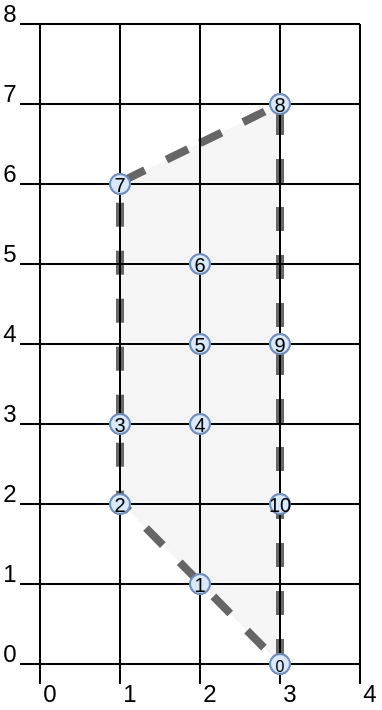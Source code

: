 <mxfile version="15.8.7" type="device" pages="2"><diagram id="zgD4GpR3XnJzAmyADKvY" name="Page-1"><mxGraphModel dx="1106" dy="737" grid="1" gridSize="10" guides="1" tooltips="1" connect="1" arrows="1" fold="1" page="1" pageScale="1" pageWidth="850" pageHeight="1100" math="0" shadow="0"><root><mxCell id="0"/><mxCell id="1" parent="0"/><mxCell id="wBWVjJHp3nJbW0tYY8ss-43" value="" style="group" parent="1" vertex="1" connectable="0"><mxGeometry x="40" y="40" width="190" height="350" as="geometry"/></mxCell><mxCell id="wBWVjJHp3nJbW0tYY8ss-40" value="" style="verticalLabelPosition=bottom;verticalAlign=top;html=1;shape=mxgraph.basic.polygon;polyCoords=[[0.5,0.07],[1,0],[1,0.25],[1,0.75],[1,1],[0,0.71],[0,0.71],[0,0.14]];polyline=0;fillColor=#f5f5f5;strokeColor=#666666;dashed=1;strokeWidth=4;shadow=0;sketch=0;perimeterSpacing=0;fontColor=#333333;" parent="wBWVjJHp3nJbW0tYY8ss-43" vertex="1"><mxGeometry x="60" y="50" width="80" height="280" as="geometry"/></mxCell><mxCell id="wBWVjJHp3nJbW0tYY8ss-2" value="" style="endArrow=none;html=1;rounded=0;" parent="wBWVjJHp3nJbW0tYY8ss-43" edge="1"><mxGeometry width="50" height="50" relative="1" as="geometry"><mxPoint x="180" y="330" as="sourcePoint"/><mxPoint x="10" y="330" as="targetPoint"/></mxGeometry></mxCell><mxCell id="wBWVjJHp3nJbW0tYY8ss-3" value="" style="endArrow=none;html=1;rounded=0;" parent="wBWVjJHp3nJbW0tYY8ss-43" edge="1"><mxGeometry width="50" height="50" relative="1" as="geometry"><mxPoint x="20" y="10" as="sourcePoint"/><mxPoint x="20" y="340" as="targetPoint"/></mxGeometry></mxCell><mxCell id="wBWVjJHp3nJbW0tYY8ss-4" value="" style="endArrow=none;html=1;rounded=0;" parent="wBWVjJHp3nJbW0tYY8ss-43" edge="1"><mxGeometry width="50" height="50" relative="1" as="geometry"><mxPoint x="100" y="10" as="sourcePoint"/><mxPoint x="100" y="340" as="targetPoint"/></mxGeometry></mxCell><mxCell id="wBWVjJHp3nJbW0tYY8ss-5" value="" style="endArrow=none;html=1;rounded=0;" parent="wBWVjJHp3nJbW0tYY8ss-43" edge="1"><mxGeometry width="50" height="50" relative="1" as="geometry"><mxPoint x="140" y="10" as="sourcePoint"/><mxPoint x="140" y="340" as="targetPoint"/></mxGeometry></mxCell><mxCell id="wBWVjJHp3nJbW0tYY8ss-6" value="" style="endArrow=none;html=1;rounded=0;" parent="wBWVjJHp3nJbW0tYY8ss-43" edge="1"><mxGeometry width="50" height="50" relative="1" as="geometry"><mxPoint x="180" y="10" as="sourcePoint"/><mxPoint x="180" y="340" as="targetPoint"/></mxGeometry></mxCell><mxCell id="wBWVjJHp3nJbW0tYY8ss-7" value="" style="endArrow=none;html=1;rounded=0;" parent="wBWVjJHp3nJbW0tYY8ss-43" edge="1"><mxGeometry width="50" height="50" relative="1" as="geometry"><mxPoint x="60" y="10" as="sourcePoint"/><mxPoint x="60" y="340" as="targetPoint"/></mxGeometry></mxCell><mxCell id="wBWVjJHp3nJbW0tYY8ss-8" value="" style="endArrow=none;html=1;rounded=0;" parent="wBWVjJHp3nJbW0tYY8ss-43" edge="1"><mxGeometry width="50" height="50" relative="1" as="geometry"><mxPoint x="180" y="290" as="sourcePoint"/><mxPoint x="10" y="290" as="targetPoint"/></mxGeometry></mxCell><mxCell id="wBWVjJHp3nJbW0tYY8ss-9" value="" style="endArrow=none;html=1;rounded=0;" parent="wBWVjJHp3nJbW0tYY8ss-43" edge="1"><mxGeometry width="50" height="50" relative="1" as="geometry"><mxPoint x="180" y="250" as="sourcePoint"/><mxPoint x="10" y="250" as="targetPoint"/></mxGeometry></mxCell><mxCell id="wBWVjJHp3nJbW0tYY8ss-10" value="" style="endArrow=none;html=1;rounded=0;" parent="wBWVjJHp3nJbW0tYY8ss-43" edge="1"><mxGeometry width="50" height="50" relative="1" as="geometry"><mxPoint x="180" y="210" as="sourcePoint"/><mxPoint x="10" y="210" as="targetPoint"/></mxGeometry></mxCell><mxCell id="wBWVjJHp3nJbW0tYY8ss-11" value="" style="endArrow=none;html=1;rounded=0;" parent="wBWVjJHp3nJbW0tYY8ss-43" edge="1"><mxGeometry width="50" height="50" relative="1" as="geometry"><mxPoint x="180" y="170" as="sourcePoint"/><mxPoint x="10" y="170" as="targetPoint"/></mxGeometry></mxCell><mxCell id="wBWVjJHp3nJbW0tYY8ss-12" value="" style="endArrow=none;html=1;rounded=0;" parent="wBWVjJHp3nJbW0tYY8ss-43" edge="1"><mxGeometry width="50" height="50" relative="1" as="geometry"><mxPoint x="180" y="130" as="sourcePoint"/><mxPoint x="10" y="130" as="targetPoint"/></mxGeometry></mxCell><mxCell id="wBWVjJHp3nJbW0tYY8ss-13" value="" style="endArrow=none;html=1;rounded=0;" parent="wBWVjJHp3nJbW0tYY8ss-43" edge="1"><mxGeometry width="50" height="50" relative="1" as="geometry"><mxPoint x="180" y="90" as="sourcePoint"/><mxPoint x="10" y="90" as="targetPoint"/></mxGeometry></mxCell><mxCell id="wBWVjJHp3nJbW0tYY8ss-14" value="" style="endArrow=none;html=1;rounded=0;" parent="wBWVjJHp3nJbW0tYY8ss-43" edge="1"><mxGeometry width="50" height="50" relative="1" as="geometry"><mxPoint x="180" y="50" as="sourcePoint"/><mxPoint x="10" y="50" as="targetPoint"/></mxGeometry></mxCell><mxCell id="wBWVjJHp3nJbW0tYY8ss-15" value="" style="endArrow=none;html=1;rounded=0;" parent="wBWVjJHp3nJbW0tYY8ss-43" edge="1"><mxGeometry width="50" height="50" relative="1" as="geometry"><mxPoint x="180" y="10" as="sourcePoint"/><mxPoint x="10" y="10" as="targetPoint"/></mxGeometry></mxCell><mxCell id="wBWVjJHp3nJbW0tYY8ss-16" value="0" style="text;html=1;strokeColor=none;fillColor=none;align=center;verticalAlign=middle;whiteSpace=wrap;rounded=0;" parent="wBWVjJHp3nJbW0tYY8ss-43" vertex="1"><mxGeometry y="320" width="10" height="10" as="geometry"/></mxCell><mxCell id="wBWVjJHp3nJbW0tYY8ss-17" value="1" style="text;html=1;strokeColor=none;fillColor=none;align=center;verticalAlign=middle;whiteSpace=wrap;rounded=0;" parent="wBWVjJHp3nJbW0tYY8ss-43" vertex="1"><mxGeometry y="280" width="10" height="10" as="geometry"/></mxCell><mxCell id="wBWVjJHp3nJbW0tYY8ss-18" value="2" style="text;html=1;strokeColor=none;fillColor=none;align=center;verticalAlign=middle;whiteSpace=wrap;rounded=0;" parent="wBWVjJHp3nJbW0tYY8ss-43" vertex="1"><mxGeometry y="240" width="10" height="10" as="geometry"/></mxCell><mxCell id="wBWVjJHp3nJbW0tYY8ss-19" value="3" style="text;html=1;strokeColor=none;fillColor=none;align=center;verticalAlign=middle;whiteSpace=wrap;rounded=0;" parent="wBWVjJHp3nJbW0tYY8ss-43" vertex="1"><mxGeometry y="200" width="10" height="10" as="geometry"/></mxCell><mxCell id="wBWVjJHp3nJbW0tYY8ss-20" value="4" style="text;html=1;strokeColor=none;fillColor=none;align=center;verticalAlign=middle;whiteSpace=wrap;rounded=0;" parent="wBWVjJHp3nJbW0tYY8ss-43" vertex="1"><mxGeometry y="160" width="10" height="10" as="geometry"/></mxCell><mxCell id="wBWVjJHp3nJbW0tYY8ss-21" value="5" style="text;html=1;strokeColor=none;fillColor=none;align=center;verticalAlign=middle;whiteSpace=wrap;rounded=0;" parent="wBWVjJHp3nJbW0tYY8ss-43" vertex="1"><mxGeometry y="120" width="10" height="10" as="geometry"/></mxCell><mxCell id="wBWVjJHp3nJbW0tYY8ss-22" value="6" style="text;html=1;strokeColor=none;fillColor=none;align=center;verticalAlign=middle;whiteSpace=wrap;rounded=0;" parent="wBWVjJHp3nJbW0tYY8ss-43" vertex="1"><mxGeometry y="80" width="10" height="10" as="geometry"/></mxCell><mxCell id="wBWVjJHp3nJbW0tYY8ss-23" value="7" style="text;html=1;strokeColor=none;fillColor=none;align=center;verticalAlign=middle;whiteSpace=wrap;rounded=0;" parent="wBWVjJHp3nJbW0tYY8ss-43" vertex="1"><mxGeometry y="40" width="10" height="10" as="geometry"/></mxCell><mxCell id="wBWVjJHp3nJbW0tYY8ss-24" value="8" style="text;html=1;strokeColor=none;fillColor=none;align=center;verticalAlign=middle;whiteSpace=wrap;rounded=0;" parent="wBWVjJHp3nJbW0tYY8ss-43" vertex="1"><mxGeometry width="10" height="10" as="geometry"/></mxCell><mxCell id="wBWVjJHp3nJbW0tYY8ss-25" value="0" style="text;html=1;strokeColor=none;fillColor=none;align=center;verticalAlign=middle;whiteSpace=wrap;rounded=0;" parent="wBWVjJHp3nJbW0tYY8ss-43" vertex="1"><mxGeometry x="20" y="340" width="10" height="10" as="geometry"/></mxCell><mxCell id="wBWVjJHp3nJbW0tYY8ss-26" value="1" style="text;html=1;strokeColor=none;fillColor=none;align=center;verticalAlign=middle;whiteSpace=wrap;rounded=0;" parent="wBWVjJHp3nJbW0tYY8ss-43" vertex="1"><mxGeometry x="60" y="340" width="10" height="10" as="geometry"/></mxCell><mxCell id="wBWVjJHp3nJbW0tYY8ss-27" value="2" style="text;html=1;strokeColor=none;fillColor=none;align=center;verticalAlign=middle;whiteSpace=wrap;rounded=0;" parent="wBWVjJHp3nJbW0tYY8ss-43" vertex="1"><mxGeometry x="100" y="340" width="10" height="10" as="geometry"/></mxCell><mxCell id="wBWVjJHp3nJbW0tYY8ss-28" value="3" style="text;html=1;strokeColor=none;fillColor=none;align=center;verticalAlign=middle;whiteSpace=wrap;rounded=0;" parent="wBWVjJHp3nJbW0tYY8ss-43" vertex="1"><mxGeometry x="140" y="340" width="10" height="10" as="geometry"/></mxCell><mxCell id="wBWVjJHp3nJbW0tYY8ss-29" value="4" style="text;html=1;strokeColor=none;fillColor=none;align=center;verticalAlign=middle;whiteSpace=wrap;rounded=0;" parent="wBWVjJHp3nJbW0tYY8ss-43" vertex="1"><mxGeometry x="180" y="340" width="10" height="10" as="geometry"/></mxCell><mxCell id="wBWVjJHp3nJbW0tYY8ss-33" value="&lt;font style=&quot;font-size: 10px&quot;&gt;7&lt;/font&gt;" style="ellipse;whiteSpace=wrap;html=1;aspect=fixed;fillColor=#dae8fc;strokeColor=#6c8ebf;" parent="wBWVjJHp3nJbW0tYY8ss-43" vertex="1"><mxGeometry x="55" y="85" width="10" height="10" as="geometry"/></mxCell><mxCell id="wBWVjJHp3nJbW0tYY8ss-37" value="&lt;font style=&quot;font-size: 10px&quot;&gt;8&lt;/font&gt;" style="ellipse;whiteSpace=wrap;html=1;aspect=fixed;fillColor=#dae8fc;strokeColor=#6c8ebf;" parent="wBWVjJHp3nJbW0tYY8ss-43" vertex="1"><mxGeometry x="135" y="45" width="10" height="10" as="geometry"/></mxCell><mxCell id="wBWVjJHp3nJbW0tYY8ss-36" value="&lt;font style=&quot;font-size: 10px&quot;&gt;6&lt;/font&gt;" style="ellipse;whiteSpace=wrap;html=1;aspect=fixed;fillColor=#dae8fc;strokeColor=#6c8ebf;" parent="wBWVjJHp3nJbW0tYY8ss-43" vertex="1"><mxGeometry x="95" y="125" width="10" height="10" as="geometry"/></mxCell><mxCell id="wBWVjJHp3nJbW0tYY8ss-35" value="&lt;font style=&quot;font-size: 10px&quot;&gt;5&lt;/font&gt;" style="ellipse;whiteSpace=wrap;html=1;aspect=fixed;fillColor=#dae8fc;strokeColor=#6c8ebf;" parent="wBWVjJHp3nJbW0tYY8ss-43" vertex="1"><mxGeometry x="95" y="165" width="10" height="10" as="geometry"/></mxCell><mxCell id="wBWVjJHp3nJbW0tYY8ss-34" value="&lt;font style=&quot;font-size: 10px&quot;&gt;4&lt;/font&gt;" style="ellipse;whiteSpace=wrap;html=1;aspect=fixed;fillColor=#dae8fc;strokeColor=#6c8ebf;" parent="wBWVjJHp3nJbW0tYY8ss-43" vertex="1"><mxGeometry x="95" y="205" width="10" height="10" as="geometry"/></mxCell><mxCell id="wBWVjJHp3nJbW0tYY8ss-30" value="&lt;font style=&quot;font-size: 10px&quot;&gt;2&lt;/font&gt;" style="ellipse;whiteSpace=wrap;html=1;aspect=fixed;fillColor=#dae8fc;strokeColor=#6c8ebf;" parent="wBWVjJHp3nJbW0tYY8ss-43" vertex="1"><mxGeometry x="55" y="245" width="10" height="10" as="geometry"/></mxCell><mxCell id="wBWVjJHp3nJbW0tYY8ss-44" value="&lt;font style=&quot;font-size: 10px&quot;&gt;9&lt;/font&gt;" style="ellipse;whiteSpace=wrap;html=1;aspect=fixed;fillColor=#dae8fc;strokeColor=#6c8ebf;" parent="1" vertex="1"><mxGeometry x="175" y="205" width="10" height="10" as="geometry"/></mxCell><mxCell id="wBWVjJHp3nJbW0tYY8ss-45" value="&lt;font style=&quot;font-size: 10px&quot;&gt;3&lt;/font&gt;" style="ellipse;whiteSpace=wrap;html=1;aspect=fixed;fillColor=#dae8fc;strokeColor=#6c8ebf;" parent="1" vertex="1"><mxGeometry x="95" y="245" width="10" height="10" as="geometry"/></mxCell><mxCell id="wBWVjJHp3nJbW0tYY8ss-46" value="&lt;font style=&quot;font-size: 10px&quot;&gt;10&lt;/font&gt;" style="ellipse;whiteSpace=wrap;html=1;aspect=fixed;fillColor=#dae8fc;strokeColor=#6c8ebf;" parent="1" vertex="1"><mxGeometry x="175" y="285" width="10" height="10" as="geometry"/></mxCell><mxCell id="wBWVjJHp3nJbW0tYY8ss-32" value="&lt;font style=&quot;font-size: 8px&quot;&gt;0&lt;/font&gt;" style="ellipse;whiteSpace=wrap;html=1;aspect=fixed;fillColor=#dae8fc;strokeColor=#6c8ebf;" parent="1" vertex="1"><mxGeometry x="175" y="365" width="10" height="10" as="geometry"/></mxCell><mxCell id="wBWVjJHp3nJbW0tYY8ss-47" value="&lt;font style=&quot;font-size: 10px&quot;&gt;1&lt;/font&gt;" style="ellipse;whiteSpace=wrap;html=1;aspect=fixed;fillColor=#dae8fc;strokeColor=#6c8ebf;" parent="1" vertex="1"><mxGeometry x="135" y="325" width="10" height="10" as="geometry"/></mxCell></root></mxGraphModel></diagram><diagram id="cxTe2wOza7KysfFigo_X" name="Page-2"><mxGraphModel dx="369" dy="246" grid="1" gridSize="10" guides="1" tooltips="1" connect="1" arrows="1" fold="1" page="1" pageScale="1" pageWidth="850" pageHeight="1100" math="0" shadow="0"><root><mxCell id="bdJenfu-udQZqcUDH8rQ-0"/><mxCell id="bdJenfu-udQZqcUDH8rQ-1" parent="bdJenfu-udQZqcUDH8rQ-0"/><mxCell id="f6-xK_4BjA1rw_frkdZl-51" value="" style="verticalLabelPosition=bottom;verticalAlign=top;html=1;shape=mxgraph.basic.polygon;polyCoords=[[0.46,0.12],[1,0],[1,0.46],[1,1],[0.83,0.92],[0.64,0.83],[0.45,0.74],[0.25,0.65]];polyline=0;fontSize=7;fillColor=#f5f5f5;strokeWidth=3;dashed=1;fontColor=#333333;strokeColor=#666666;" parent="bdJenfu-udQZqcUDH8rQ-1" vertex="1"><mxGeometry x="230" y="230" width="207.5" height="130" as="geometry"/></mxCell><mxCell id="f6-xK_4BjA1rw_frkdZl-1" value="&lt;font style=&quot;font-size: 8px&quot;&gt;0&lt;/font&gt;" style="ellipse;whiteSpace=wrap;html=1;aspect=fixed;fillColor=#dae8fc;strokeColor=#6c8ebf;" parent="bdJenfu-udQZqcUDH8rQ-1" vertex="1"><mxGeometry x="430" y="350" width="10" height="10" as="geometry"/></mxCell><mxCell id="f6-xK_4BjA1rw_frkdZl-2" value="&lt;font style=&quot;font-size: 8px&quot;&gt;3&lt;/font&gt;" style="ellipse;whiteSpace=wrap;html=1;aspect=fixed;fillColor=#dae8fc;strokeColor=#6c8ebf;" parent="bdJenfu-udQZqcUDH8rQ-1" vertex="1"><mxGeometry x="430" y="310" width="10" height="10" as="geometry"/></mxCell><mxCell id="f6-xK_4BjA1rw_frkdZl-3" value="&lt;font style=&quot;font-size: 8px&quot;&gt;6&lt;/font&gt;" style="ellipse;whiteSpace=wrap;html=1;aspect=fixed;fillColor=#dae8fc;strokeColor=#6c8ebf;" parent="bdJenfu-udQZqcUDH8rQ-1" vertex="1"><mxGeometry x="430" y="270" width="10" height="10" as="geometry"/></mxCell><mxCell id="f6-xK_4BjA1rw_frkdZl-4" value="&lt;font style=&quot;font-size: 8px&quot;&gt;9&lt;/font&gt;" style="ellipse;whiteSpace=wrap;html=1;aspect=fixed;fillColor=#dae8fc;strokeColor=#6c8ebf;" parent="bdJenfu-udQZqcUDH8rQ-1" vertex="1"><mxGeometry x="430" y="230" width="10" height="10" as="geometry"/></mxCell><mxCell id="f6-xK_4BjA1rw_frkdZl-6" value="&lt;font style=&quot;font-size: 8px&quot;&gt;2&lt;/font&gt;" style="ellipse;whiteSpace=wrap;html=1;aspect=fixed;fillColor=#dae8fc;strokeColor=#6c8ebf;" parent="bdJenfu-udQZqcUDH8rQ-1" vertex="1"><mxGeometry x="400" y="320" width="10" height="10" as="geometry"/></mxCell><mxCell id="f6-xK_4BjA1rw_frkdZl-7" value="&lt;font style=&quot;font-size: 8px&quot;&gt;5&lt;/font&gt;" style="ellipse;whiteSpace=wrap;html=1;aspect=fixed;fillColor=#dae8fc;strokeColor=#6c8ebf;" parent="bdJenfu-udQZqcUDH8rQ-1" vertex="1"><mxGeometry x="360" y="280" width="10" height="10" as="geometry"/></mxCell><mxCell id="f6-xK_4BjA1rw_frkdZl-8" value="&lt;font style=&quot;font-size: 8px&quot;&gt;8&lt;/font&gt;" style="ellipse;whiteSpace=wrap;html=1;aspect=fixed;fillColor=#dae8fc;strokeColor=#6c8ebf;" parent="bdJenfu-udQZqcUDH8rQ-1" vertex="1"><mxGeometry x="320" y="240" width="10" height="10" as="geometry"/></mxCell><mxCell id="f6-xK_4BjA1rw_frkdZl-9" value="&lt;font style=&quot;font-size: 8px&quot;&gt;1&lt;/font&gt;" style="ellipse;whiteSpace=wrap;html=1;aspect=fixed;fillColor=#dae8fc;strokeColor=#6c8ebf;" parent="bdJenfu-udQZqcUDH8rQ-1" vertex="1"><mxGeometry x="400" y="340" width="10" height="10" as="geometry"/></mxCell><mxCell id="f6-xK_4BjA1rw_frkdZl-10" value="&lt;font style=&quot;font-size: 8px&quot;&gt;4&lt;/font&gt;" style="ellipse;whiteSpace=wrap;html=1;aspect=fixed;fillColor=#dae8fc;strokeColor=#6c8ebf;" parent="bdJenfu-udQZqcUDH8rQ-1" vertex="1"><mxGeometry x="360" y="330" width="10" height="10" as="geometry"/></mxCell><mxCell id="f6-xK_4BjA1rw_frkdZl-11" value="&lt;font style=&quot;font-size: 8px&quot;&gt;7&lt;/font&gt;" style="ellipse;whiteSpace=wrap;html=1;aspect=fixed;fillColor=#dae8fc;strokeColor=#6c8ebf;" parent="bdJenfu-udQZqcUDH8rQ-1" vertex="1"><mxGeometry x="320" y="320" width="10" height="10" as="geometry"/></mxCell><mxCell id="f6-xK_4BjA1rw_frkdZl-12" value="&lt;font style=&quot;font-size: 8px&quot;&gt;10&lt;/font&gt;" style="ellipse;whiteSpace=wrap;html=1;aspect=fixed;fillColor=#dae8fc;strokeColor=#6c8ebf;" parent="bdJenfu-udQZqcUDH8rQ-1" vertex="1"><mxGeometry x="280" y="310" width="10" height="10" as="geometry"/></mxCell><mxCell id="f6-xK_4BjA1rw_frkdZl-14" value="0" style="rounded=0;whiteSpace=wrap;html=1;fontSize=7;strokeColor=none;fillColor=none;" parent="bdJenfu-udQZqcUDH8rQ-1" vertex="1"><mxGeometry x="280" y="360" width="10" height="10" as="geometry"/></mxCell><mxCell id="f6-xK_4BjA1rw_frkdZl-15" value="1" style="rounded=0;whiteSpace=wrap;html=1;fontSize=7;strokeColor=none;fillColor=none;" parent="bdJenfu-udQZqcUDH8rQ-1" vertex="1"><mxGeometry x="290" y="360" width="10" height="10" as="geometry"/></mxCell><mxCell id="f6-xK_4BjA1rw_frkdZl-16" value="2" style="rounded=0;whiteSpace=wrap;html=1;fontSize=7;strokeColor=none;fillColor=none;" parent="bdJenfu-udQZqcUDH8rQ-1" vertex="1"><mxGeometry x="300" y="360" width="10" height="10" as="geometry"/></mxCell><mxCell id="f6-xK_4BjA1rw_frkdZl-17" value="3" style="rounded=0;whiteSpace=wrap;html=1;fontSize=7;strokeColor=none;fillColor=none;" parent="bdJenfu-udQZqcUDH8rQ-1" vertex="1"><mxGeometry x="310" y="360" width="10" height="10" as="geometry"/></mxCell><mxCell id="f6-xK_4BjA1rw_frkdZl-18" value="4" style="rounded=0;whiteSpace=wrap;html=1;fontSize=7;strokeColor=none;fillColor=none;" parent="bdJenfu-udQZqcUDH8rQ-1" vertex="1"><mxGeometry x="320" y="360" width="10" height="10" as="geometry"/></mxCell><mxCell id="f6-xK_4BjA1rw_frkdZl-19" value="5" style="rounded=0;whiteSpace=wrap;html=1;fontSize=7;strokeColor=none;fillColor=none;" parent="bdJenfu-udQZqcUDH8rQ-1" vertex="1"><mxGeometry x="330" y="360" width="10" height="10" as="geometry"/></mxCell><mxCell id="f6-xK_4BjA1rw_frkdZl-20" value="6" style="rounded=0;whiteSpace=wrap;html=1;fontSize=7;strokeColor=none;fillColor=none;" parent="bdJenfu-udQZqcUDH8rQ-1" vertex="1"><mxGeometry x="340" y="360" width="10" height="10" as="geometry"/></mxCell><mxCell id="f6-xK_4BjA1rw_frkdZl-21" value="7" style="rounded=0;whiteSpace=wrap;html=1;fontSize=7;strokeColor=none;fillColor=none;" parent="bdJenfu-udQZqcUDH8rQ-1" vertex="1"><mxGeometry x="350" y="360" width="10" height="10" as="geometry"/></mxCell><mxCell id="f6-xK_4BjA1rw_frkdZl-22" value="8" style="rounded=0;whiteSpace=wrap;html=1;fontSize=7;strokeColor=none;fillColor=none;" parent="bdJenfu-udQZqcUDH8rQ-1" vertex="1"><mxGeometry x="360" y="360" width="10" height="10" as="geometry"/></mxCell><mxCell id="f6-xK_4BjA1rw_frkdZl-23" value="9" style="rounded=0;whiteSpace=wrap;html=1;fontSize=7;strokeColor=none;fillColor=none;" parent="bdJenfu-udQZqcUDH8rQ-1" vertex="1"><mxGeometry x="370" y="360" width="10" height="10" as="geometry"/></mxCell><mxCell id="f6-xK_4BjA1rw_frkdZl-24" value="10" style="rounded=0;whiteSpace=wrap;html=1;fontSize=7;strokeColor=none;fillColor=none;" parent="bdJenfu-udQZqcUDH8rQ-1" vertex="1"><mxGeometry x="380" y="360" width="10" height="10" as="geometry"/></mxCell><mxCell id="f6-xK_4BjA1rw_frkdZl-25" value="11" style="rounded=0;whiteSpace=wrap;html=1;fontSize=7;strokeColor=none;fillColor=none;" parent="bdJenfu-udQZqcUDH8rQ-1" vertex="1"><mxGeometry x="390" y="360" width="10" height="10" as="geometry"/></mxCell><mxCell id="f6-xK_4BjA1rw_frkdZl-26" value="12" style="rounded=0;whiteSpace=wrap;html=1;fontSize=7;strokeColor=none;fillColor=none;" parent="bdJenfu-udQZqcUDH8rQ-1" vertex="1"><mxGeometry x="400" y="360" width="10" height="10" as="geometry"/></mxCell><mxCell id="f6-xK_4BjA1rw_frkdZl-27" value="13" style="rounded=0;whiteSpace=wrap;html=1;fontSize=7;strokeColor=none;fillColor=none;" parent="bdJenfu-udQZqcUDH8rQ-1" vertex="1"><mxGeometry x="410" y="360" width="10" height="10" as="geometry"/></mxCell><mxCell id="f6-xK_4BjA1rw_frkdZl-28" value="14" style="rounded=0;whiteSpace=wrap;html=1;fontSize=7;strokeColor=none;fillColor=none;" parent="bdJenfu-udQZqcUDH8rQ-1" vertex="1"><mxGeometry x="420" y="360" width="10" height="10" as="geometry"/></mxCell><mxCell id="f6-xK_4BjA1rw_frkdZl-29" value="15" style="rounded=0;whiteSpace=wrap;html=1;fontSize=7;strokeColor=none;fillColor=none;" parent="bdJenfu-udQZqcUDH8rQ-1" vertex="1"><mxGeometry x="430" y="360" width="10" height="10" as="geometry"/></mxCell><mxCell id="f6-xK_4BjA1rw_frkdZl-30" value="0" style="rounded=0;whiteSpace=wrap;html=1;fontSize=7;strokeColor=none;fillColor=none;" parent="bdJenfu-udQZqcUDH8rQ-1" vertex="1"><mxGeometry x="440" y="350" width="10" height="10" as="geometry"/></mxCell><mxCell id="f6-xK_4BjA1rw_frkdZl-31" value="1" style="rounded=0;whiteSpace=wrap;html=1;fontSize=7;strokeColor=none;fillColor=none;" parent="bdJenfu-udQZqcUDH8rQ-1" vertex="1"><mxGeometry x="440" y="340" width="10" height="10" as="geometry"/></mxCell><mxCell id="f6-xK_4BjA1rw_frkdZl-32" value="2" style="rounded=0;whiteSpace=wrap;html=1;fontSize=7;strokeColor=none;fillColor=none;" parent="bdJenfu-udQZqcUDH8rQ-1" vertex="1"><mxGeometry x="440" y="330" width="10" height="10" as="geometry"/></mxCell><mxCell id="f6-xK_4BjA1rw_frkdZl-33" value="3" style="rounded=0;whiteSpace=wrap;html=1;fontSize=7;strokeColor=none;fillColor=none;" parent="bdJenfu-udQZqcUDH8rQ-1" vertex="1"><mxGeometry x="440" y="320" width="10" height="10" as="geometry"/></mxCell><mxCell id="f6-xK_4BjA1rw_frkdZl-34" value="4" style="rounded=0;whiteSpace=wrap;html=1;fontSize=7;strokeColor=none;fillColor=none;" parent="bdJenfu-udQZqcUDH8rQ-1" vertex="1"><mxGeometry x="440" y="310" width="10" height="10" as="geometry"/></mxCell><mxCell id="f6-xK_4BjA1rw_frkdZl-35" value="5" style="rounded=0;whiteSpace=wrap;html=1;fontSize=7;strokeColor=none;fillColor=none;" parent="bdJenfu-udQZqcUDH8rQ-1" vertex="1"><mxGeometry x="440" y="300" width="10" height="10" as="geometry"/></mxCell><mxCell id="f6-xK_4BjA1rw_frkdZl-36" value="6" style="rounded=0;whiteSpace=wrap;html=1;fontSize=7;strokeColor=none;fillColor=none;" parent="bdJenfu-udQZqcUDH8rQ-1" vertex="1"><mxGeometry x="440" y="290" width="10" height="10" as="geometry"/></mxCell><mxCell id="f6-xK_4BjA1rw_frkdZl-37" value="7" style="rounded=0;whiteSpace=wrap;html=1;fontSize=7;strokeColor=none;fillColor=none;" parent="bdJenfu-udQZqcUDH8rQ-1" vertex="1"><mxGeometry x="440" y="280" width="10" height="10" as="geometry"/></mxCell><mxCell id="f6-xK_4BjA1rw_frkdZl-38" value="8" style="rounded=0;whiteSpace=wrap;html=1;fontSize=7;strokeColor=none;fillColor=none;" parent="bdJenfu-udQZqcUDH8rQ-1" vertex="1"><mxGeometry x="440" y="270" width="10" height="10" as="geometry"/></mxCell><mxCell id="f6-xK_4BjA1rw_frkdZl-39" value="9" style="rounded=0;whiteSpace=wrap;html=1;fontSize=7;strokeColor=none;fillColor=none;" parent="bdJenfu-udQZqcUDH8rQ-1" vertex="1"><mxGeometry x="440" y="260" width="10" height="10" as="geometry"/></mxCell><mxCell id="f6-xK_4BjA1rw_frkdZl-40" value="10" style="rounded=0;whiteSpace=wrap;html=1;fontSize=7;strokeColor=none;fillColor=none;" parent="bdJenfu-udQZqcUDH8rQ-1" vertex="1"><mxGeometry x="440" y="250" width="10" height="10" as="geometry"/></mxCell><mxCell id="f6-xK_4BjA1rw_frkdZl-41" value="11" style="rounded=0;whiteSpace=wrap;html=1;fontSize=7;strokeColor=none;fillColor=none;" parent="bdJenfu-udQZqcUDH8rQ-1" vertex="1"><mxGeometry x="440" y="240" width="10" height="10" as="geometry"/></mxCell><mxCell id="f6-xK_4BjA1rw_frkdZl-42" value="12" style="rounded=0;whiteSpace=wrap;html=1;fontSize=7;strokeColor=none;fillColor=none;" parent="bdJenfu-udQZqcUDH8rQ-1" vertex="1"><mxGeometry x="440" y="230" width="10" height="10" as="geometry"/></mxCell><mxCell id="f6-xK_4BjA1rw_frkdZl-52" value="p0&amp;nbsp; &amp;nbsp;= (15,0)&lt;br&gt;p1&amp;nbsp; &amp;nbsp;= (12,1)&lt;br&gt;p2&amp;nbsp; &amp;nbsp;= (12,3)&lt;br&gt;p3&amp;nbsp; &amp;nbsp;= (15,4)&lt;br&gt;p4&amp;nbsp; &amp;nbsp;= (8,2)&lt;br&gt;p5&amp;nbsp; &amp;nbsp;= (8,7)&lt;br&gt;p6&amp;nbsp; &amp;nbsp;= (15,8)&lt;br&gt;p7&amp;nbsp; &amp;nbsp;= (4,3)&lt;br&gt;p8&amp;nbsp; &amp;nbsp;= (4,11)&lt;br&gt;p9&amp;nbsp; &amp;nbsp;= (15,12)&lt;br&gt;p10 = (0,4)" style="text;html=1;align=left;verticalAlign=middle;resizable=0;points=[];autosize=1;strokeColor=none;fillColor=none;fontSize=7;" parent="bdJenfu-udQZqcUDH8rQ-1" vertex="1"><mxGeometry x="470" y="250" width="60" height="90" as="geometry"/></mxCell></root></mxGraphModel></diagram></mxfile>